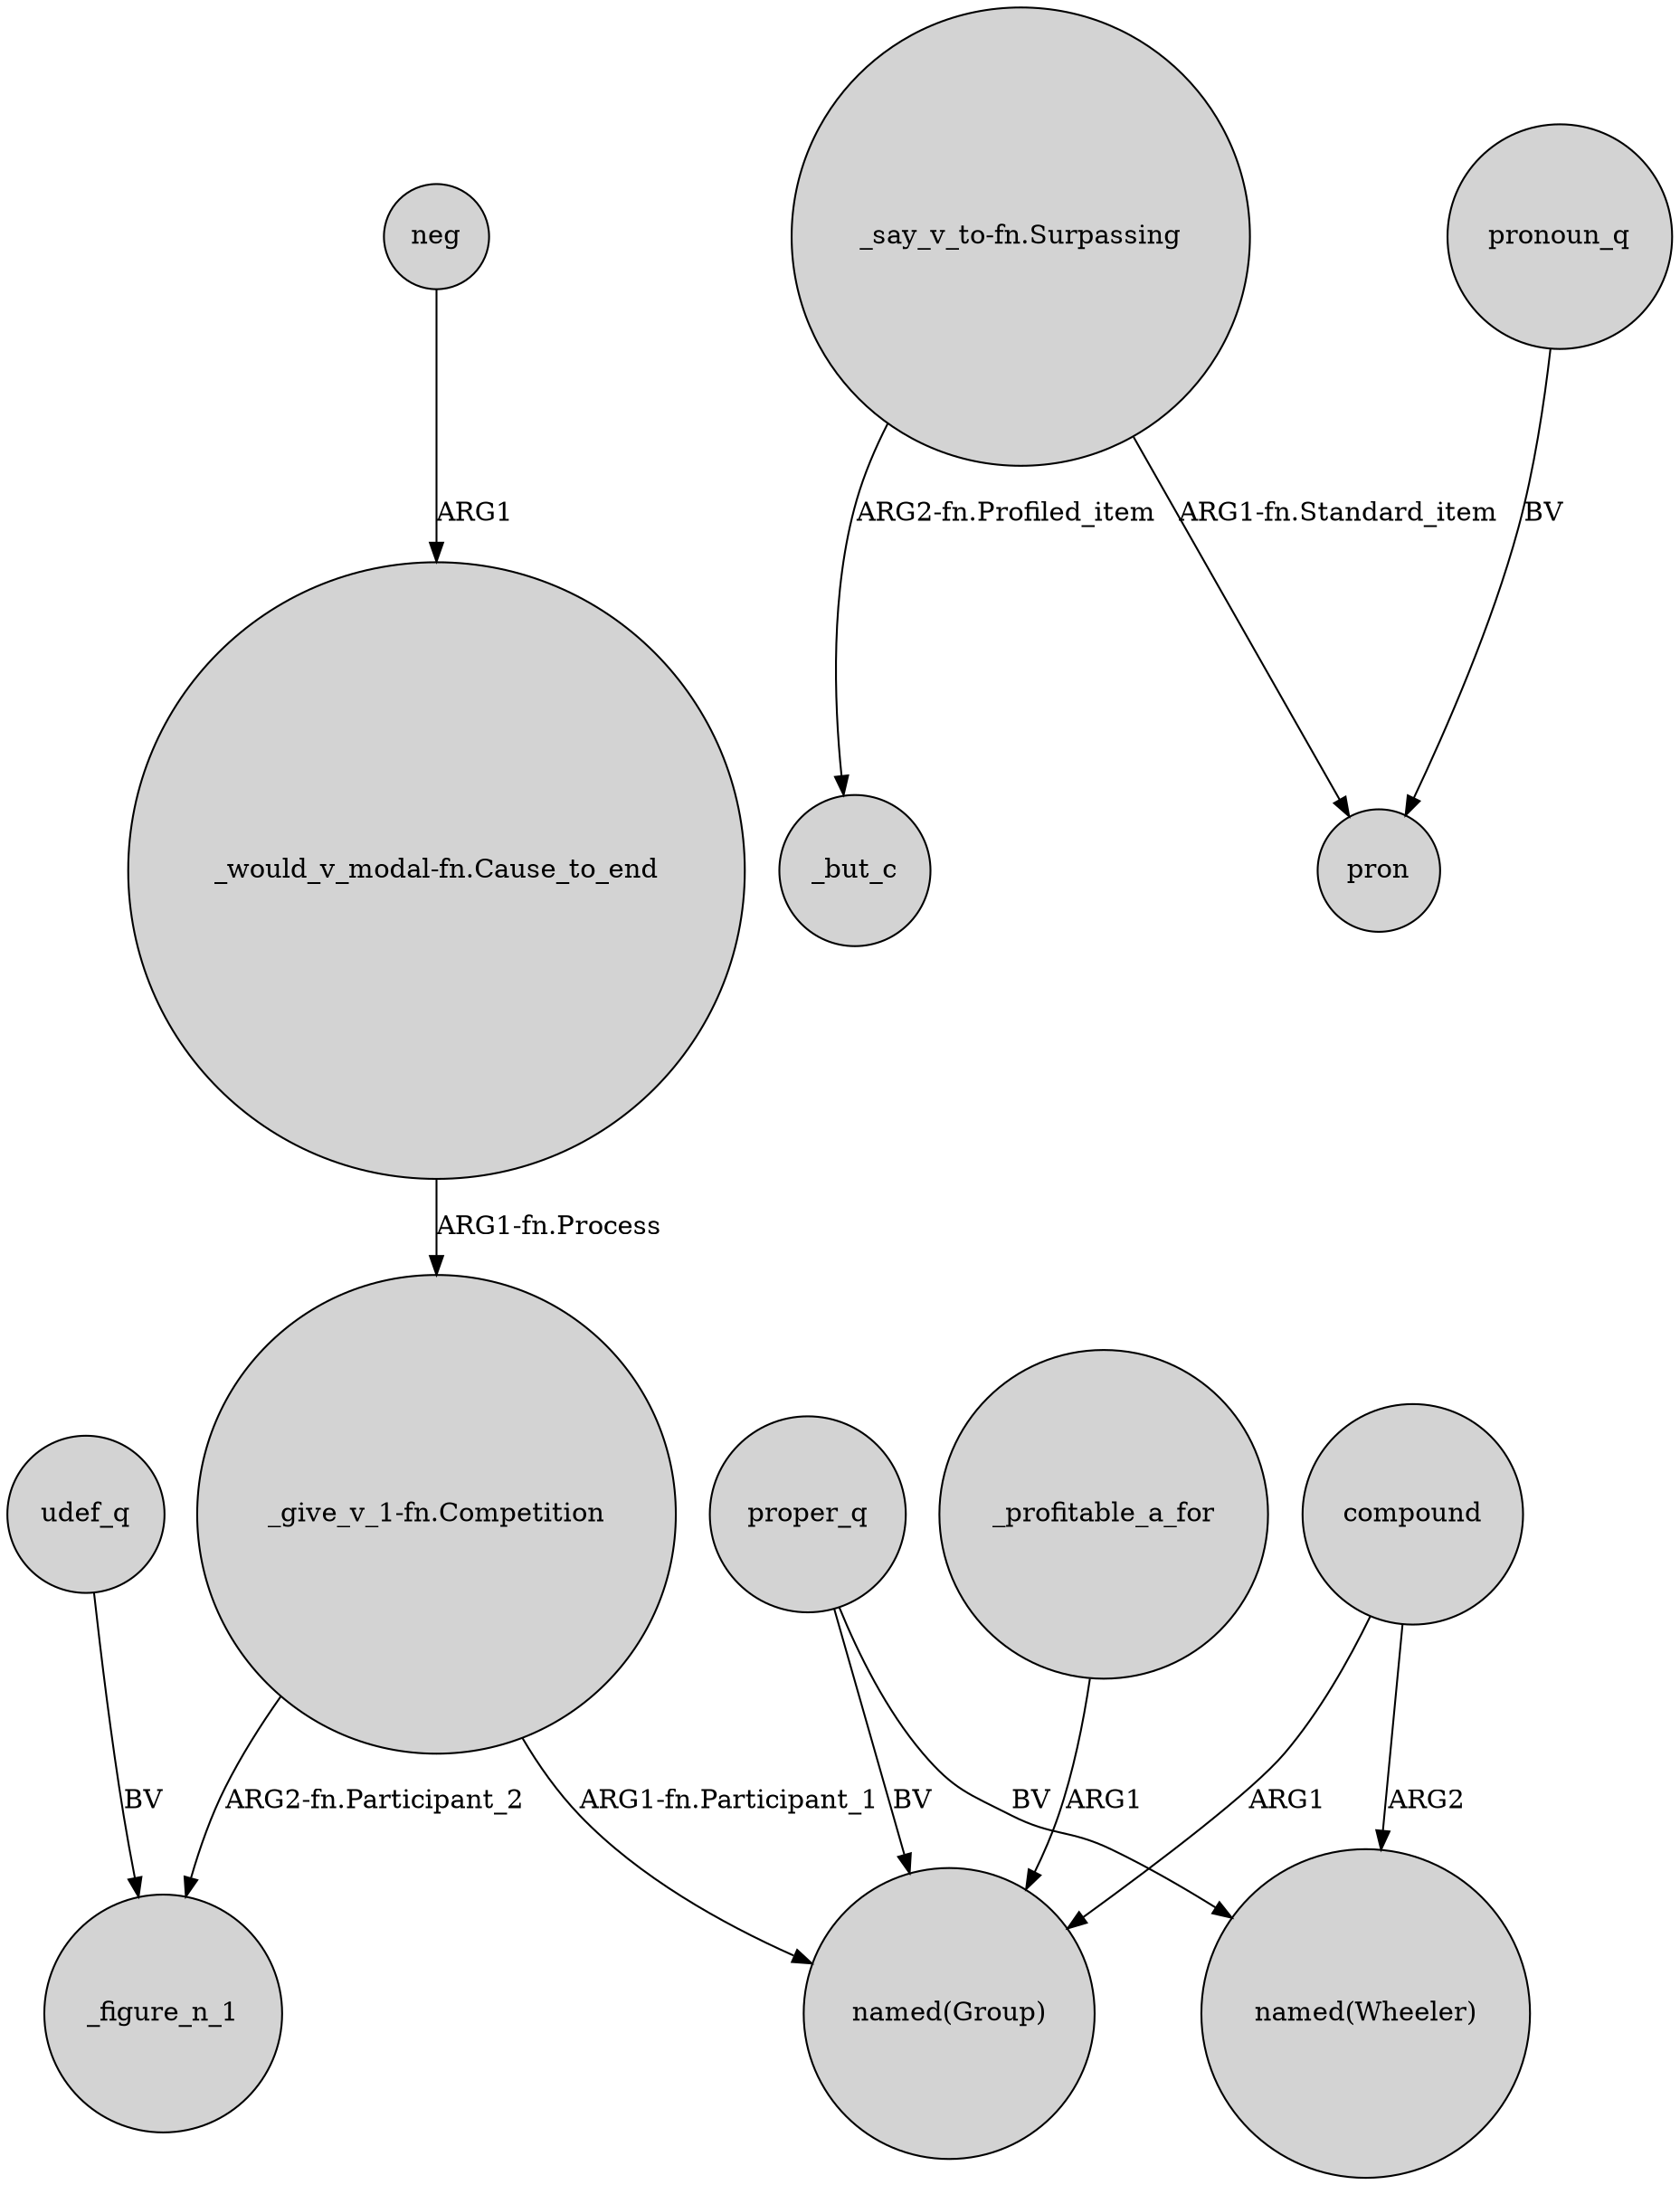 digraph {
	node [shape=circle style=filled]
	_profitable_a_for -> "named(Group)" [label=ARG1]
	"_give_v_1-fn.Competition" -> _figure_n_1 [label="ARG2-fn.Participant_2"]
	udef_q -> _figure_n_1 [label=BV]
	compound -> "named(Wheeler)" [label=ARG2]
	neg -> "_would_v_modal-fn.Cause_to_end" [label=ARG1]
	proper_q -> "named(Group)" [label=BV]
	proper_q -> "named(Wheeler)" [label=BV]
	"_give_v_1-fn.Competition" -> "named(Group)" [label="ARG1-fn.Participant_1"]
	"_say_v_to-fn.Surpassing" -> _but_c [label="ARG2-fn.Profiled_item"]
	pronoun_q -> pron [label=BV]
	compound -> "named(Group)" [label=ARG1]
	"_would_v_modal-fn.Cause_to_end" -> "_give_v_1-fn.Competition" [label="ARG1-fn.Process"]
	"_say_v_to-fn.Surpassing" -> pron [label="ARG1-fn.Standard_item"]
}
